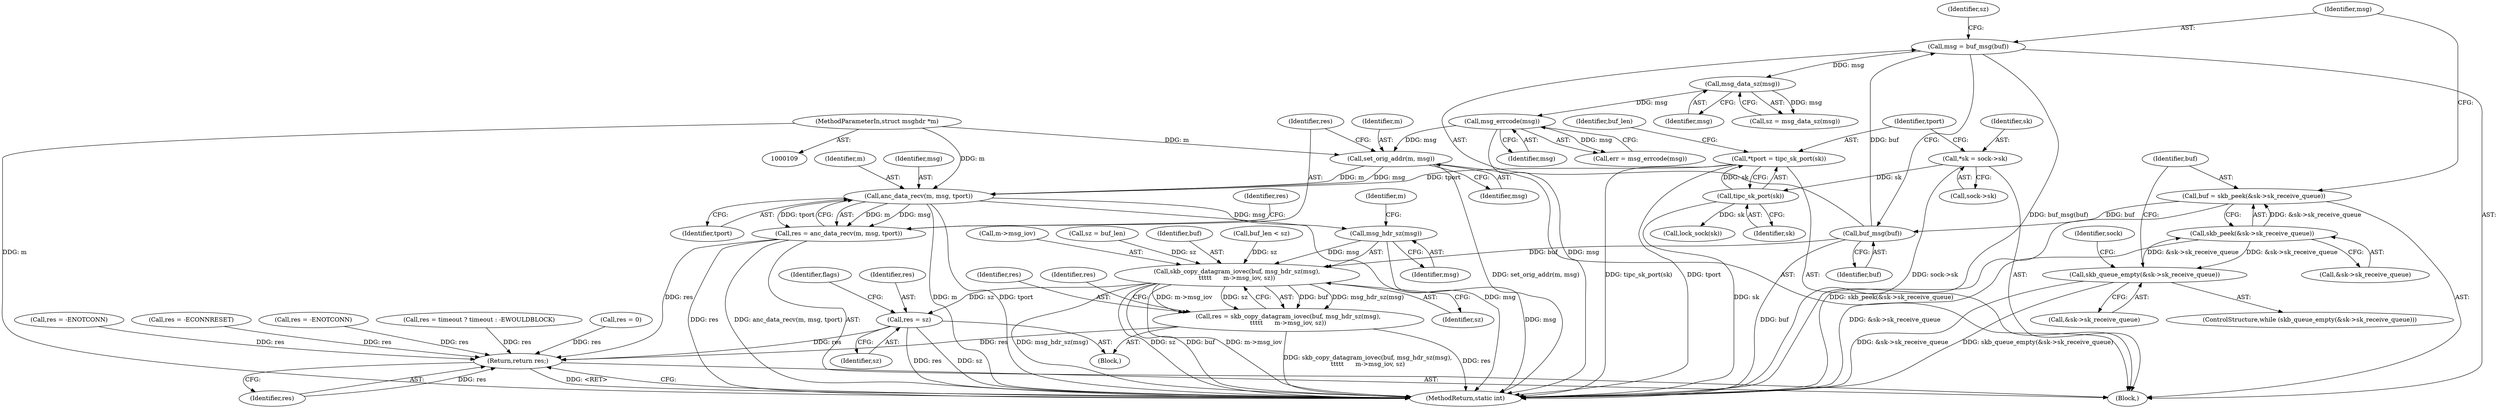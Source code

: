 digraph "0_linux_60085c3d009b0df252547adb336d1ccca5ce52ec@API" {
"1000247" [label="(Call,anc_data_recv(m, msg, tport))"];
"1000242" [label="(Call,set_orig_addr(m, msg))"];
"1000112" [label="(MethodParameterIn,struct msghdr *m)"];
"1000230" [label="(Call,msg_errcode(msg))"];
"1000226" [label="(Call,msg_data_sz(msg))"];
"1000220" [label="(Call,msg = buf_msg(buf))"];
"1000222" [label="(Call,buf_msg(buf))"];
"1000213" [label="(Call,buf = skb_peek(&sk->sk_receive_queue))"];
"1000215" [label="(Call,skb_peek(&sk->sk_receive_queue))"];
"1000169" [label="(Call,skb_queue_empty(&sk->sk_receive_queue))"];
"1000123" [label="(Call,*tport = tipc_sk_port(sk))"];
"1000125" [label="(Call,tipc_sk_port(sk))"];
"1000117" [label="(Call,*sk = sock->sk)"];
"1000245" [label="(Call,res = anc_data_recv(m, msg, tport))"];
"1000344" [label="(Return,return res;)"];
"1000276" [label="(Call,msg_hdr_sz(msg))"];
"1000274" [label="(Call,skb_copy_datagram_iovec(buf, msg_hdr_sz(msg),\n\t\t\t\t\t      m->msg_iov, sz))"];
"1000272" [label="(Call,res = skb_copy_datagram_iovec(buf, msg_hdr_sz(msg),\n\t\t\t\t\t      m->msg_iov, sz))"];
"1000285" [label="(Call,res = sz)"];
"1000285" [label="(Call,res = sz)"];
"1000242" [label="(Call,set_orig_addr(m, msg))"];
"1000224" [label="(Call,sz = msg_data_sz(msg))"];
"1000230" [label="(Call,msg_errcode(msg))"];
"1000112" [label="(MethodParameterIn,struct msghdr *m)"];
"1000273" [label="(Identifier,res)"];
"1000249" [label="(Identifier,msg)"];
"1000126" [label="(Identifier,sk)"];
"1000178" [label="(Identifier,sock)"];
"1000124" [label="(Identifier,tport)"];
"1000279" [label="(Identifier,m)"];
"1000345" [label="(Identifier,res)"];
"1000264" [label="(Call,sz = buf_len)"];
"1000118" [label="(Identifier,sk)"];
"1000228" [label="(Call,err = msg_errcode(msg))"];
"1000281" [label="(Identifier,sz)"];
"1000222" [label="(Call,buf_msg(buf))"];
"1000244" [label="(Identifier,msg)"];
"1000225" [label="(Identifier,sz)"];
"1000223" [label="(Identifier,buf)"];
"1000213" [label="(Call,buf = skb_peek(&sk->sk_receive_queue))"];
"1000227" [label="(Identifier,msg)"];
"1000344" [label="(Return,return res;)"];
"1000274" [label="(Call,skb_copy_datagram_iovec(buf, msg_hdr_sz(msg),\n\t\t\t\t\t      m->msg_iov, sz))"];
"1000169" [label="(Call,skb_queue_empty(&sk->sk_receive_queue))"];
"1000283" [label="(Identifier,res)"];
"1000286" [label="(Identifier,res)"];
"1000216" [label="(Call,&sk->sk_receive_queue)"];
"1000125" [label="(Call,tipc_sk_port(sk))"];
"1000140" [label="(Call,lock_sock(sk))"];
"1000119" [label="(Call,sock->sk)"];
"1000252" [label="(Identifier,res)"];
"1000308" [label="(Call,res = -ECONNRESET)"];
"1000346" [label="(MethodReturn,static int)"];
"1000214" [label="(Identifier,buf)"];
"1000277" [label="(Identifier,msg)"];
"1000287" [label="(Identifier,sz)"];
"1000248" [label="(Identifier,m)"];
"1000275" [label="(Identifier,buf)"];
"1000150" [label="(Call,res = -ENOTCONN)"];
"1000260" [label="(Call,buf_len < sz)"];
"1000221" [label="(Identifier,msg)"];
"1000226" [label="(Call,msg_data_sz(msg))"];
"1000117" [label="(Call,*sk = sock->sk)"];
"1000243" [label="(Identifier,m)"];
"1000123" [label="(Call,*tport = tipc_sk_port(sk))"];
"1000170" [label="(Call,&sk->sk_receive_queue)"];
"1000272" [label="(Call,res = skb_copy_datagram_iovec(buf, msg_hdr_sz(msg),\n\t\t\t\t\t      m->msg_iov, sz))"];
"1000215" [label="(Call,skb_peek(&sk->sk_receive_queue))"];
"1000278" [label="(Call,m->msg_iov)"];
"1000220" [label="(Call,msg = buf_msg(buf))"];
"1000245" [label="(Call,res = anc_data_recv(m, msg, tport))"];
"1000246" [label="(Identifier,res)"];
"1000247" [label="(Call,anc_data_recv(m, msg, tport))"];
"1000192" [label="(Call,res = timeout ? timeout : -EWOULDBLOCK)"];
"1000304" [label="(Call,res = 0)"];
"1000168" [label="(ControlStructure,while (skb_queue_empty(&sk->sk_receive_queue)))"];
"1000115" [label="(Block,)"];
"1000316" [label="(Identifier,flags)"];
"1000257" [label="(Block,)"];
"1000231" [label="(Identifier,msg)"];
"1000250" [label="(Identifier,tport)"];
"1000136" [label="(Identifier,buf_len)"];
"1000182" [label="(Call,res = -ENOTCONN)"];
"1000276" [label="(Call,msg_hdr_sz(msg))"];
"1000247" -> "1000245"  [label="AST: "];
"1000247" -> "1000250"  [label="CFG: "];
"1000248" -> "1000247"  [label="AST: "];
"1000249" -> "1000247"  [label="AST: "];
"1000250" -> "1000247"  [label="AST: "];
"1000245" -> "1000247"  [label="CFG: "];
"1000247" -> "1000346"  [label="DDG: m"];
"1000247" -> "1000346"  [label="DDG: tport"];
"1000247" -> "1000346"  [label="DDG: msg"];
"1000247" -> "1000245"  [label="DDG: m"];
"1000247" -> "1000245"  [label="DDG: msg"];
"1000247" -> "1000245"  [label="DDG: tport"];
"1000242" -> "1000247"  [label="DDG: m"];
"1000242" -> "1000247"  [label="DDG: msg"];
"1000112" -> "1000247"  [label="DDG: m"];
"1000123" -> "1000247"  [label="DDG: tport"];
"1000247" -> "1000276"  [label="DDG: msg"];
"1000242" -> "1000115"  [label="AST: "];
"1000242" -> "1000244"  [label="CFG: "];
"1000243" -> "1000242"  [label="AST: "];
"1000244" -> "1000242"  [label="AST: "];
"1000246" -> "1000242"  [label="CFG: "];
"1000242" -> "1000346"  [label="DDG: set_orig_addr(m, msg)"];
"1000112" -> "1000242"  [label="DDG: m"];
"1000230" -> "1000242"  [label="DDG: msg"];
"1000112" -> "1000109"  [label="AST: "];
"1000112" -> "1000346"  [label="DDG: m"];
"1000230" -> "1000228"  [label="AST: "];
"1000230" -> "1000231"  [label="CFG: "];
"1000231" -> "1000230"  [label="AST: "];
"1000228" -> "1000230"  [label="CFG: "];
"1000230" -> "1000346"  [label="DDG: msg"];
"1000230" -> "1000228"  [label="DDG: msg"];
"1000226" -> "1000230"  [label="DDG: msg"];
"1000226" -> "1000224"  [label="AST: "];
"1000226" -> "1000227"  [label="CFG: "];
"1000227" -> "1000226"  [label="AST: "];
"1000224" -> "1000226"  [label="CFG: "];
"1000226" -> "1000224"  [label="DDG: msg"];
"1000220" -> "1000226"  [label="DDG: msg"];
"1000220" -> "1000115"  [label="AST: "];
"1000220" -> "1000222"  [label="CFG: "];
"1000221" -> "1000220"  [label="AST: "];
"1000222" -> "1000220"  [label="AST: "];
"1000225" -> "1000220"  [label="CFG: "];
"1000220" -> "1000346"  [label="DDG: buf_msg(buf)"];
"1000222" -> "1000220"  [label="DDG: buf"];
"1000222" -> "1000223"  [label="CFG: "];
"1000223" -> "1000222"  [label="AST: "];
"1000222" -> "1000346"  [label="DDG: buf"];
"1000213" -> "1000222"  [label="DDG: buf"];
"1000222" -> "1000274"  [label="DDG: buf"];
"1000213" -> "1000115"  [label="AST: "];
"1000213" -> "1000215"  [label="CFG: "];
"1000214" -> "1000213"  [label="AST: "];
"1000215" -> "1000213"  [label="AST: "];
"1000221" -> "1000213"  [label="CFG: "];
"1000213" -> "1000346"  [label="DDG: skb_peek(&sk->sk_receive_queue)"];
"1000215" -> "1000213"  [label="DDG: &sk->sk_receive_queue"];
"1000215" -> "1000216"  [label="CFG: "];
"1000216" -> "1000215"  [label="AST: "];
"1000215" -> "1000346"  [label="DDG: &sk->sk_receive_queue"];
"1000215" -> "1000169"  [label="DDG: &sk->sk_receive_queue"];
"1000169" -> "1000215"  [label="DDG: &sk->sk_receive_queue"];
"1000169" -> "1000168"  [label="AST: "];
"1000169" -> "1000170"  [label="CFG: "];
"1000170" -> "1000169"  [label="AST: "];
"1000178" -> "1000169"  [label="CFG: "];
"1000214" -> "1000169"  [label="CFG: "];
"1000169" -> "1000346"  [label="DDG: skb_queue_empty(&sk->sk_receive_queue)"];
"1000169" -> "1000346"  [label="DDG: &sk->sk_receive_queue"];
"1000123" -> "1000115"  [label="AST: "];
"1000123" -> "1000125"  [label="CFG: "];
"1000124" -> "1000123"  [label="AST: "];
"1000125" -> "1000123"  [label="AST: "];
"1000136" -> "1000123"  [label="CFG: "];
"1000123" -> "1000346"  [label="DDG: tipc_sk_port(sk)"];
"1000123" -> "1000346"  [label="DDG: tport"];
"1000125" -> "1000123"  [label="DDG: sk"];
"1000125" -> "1000126"  [label="CFG: "];
"1000126" -> "1000125"  [label="AST: "];
"1000125" -> "1000346"  [label="DDG: sk"];
"1000117" -> "1000125"  [label="DDG: sk"];
"1000125" -> "1000140"  [label="DDG: sk"];
"1000117" -> "1000115"  [label="AST: "];
"1000117" -> "1000119"  [label="CFG: "];
"1000118" -> "1000117"  [label="AST: "];
"1000119" -> "1000117"  [label="AST: "];
"1000124" -> "1000117"  [label="CFG: "];
"1000117" -> "1000346"  [label="DDG: sock->sk"];
"1000245" -> "1000115"  [label="AST: "];
"1000246" -> "1000245"  [label="AST: "];
"1000252" -> "1000245"  [label="CFG: "];
"1000245" -> "1000346"  [label="DDG: res"];
"1000245" -> "1000346"  [label="DDG: anc_data_recv(m, msg, tport)"];
"1000245" -> "1000344"  [label="DDG: res"];
"1000344" -> "1000115"  [label="AST: "];
"1000344" -> "1000345"  [label="CFG: "];
"1000345" -> "1000344"  [label="AST: "];
"1000346" -> "1000344"  [label="CFG: "];
"1000344" -> "1000346"  [label="DDG: <RET>"];
"1000345" -> "1000344"  [label="DDG: res"];
"1000150" -> "1000344"  [label="DDG: res"];
"1000304" -> "1000344"  [label="DDG: res"];
"1000272" -> "1000344"  [label="DDG: res"];
"1000192" -> "1000344"  [label="DDG: res"];
"1000182" -> "1000344"  [label="DDG: res"];
"1000285" -> "1000344"  [label="DDG: res"];
"1000308" -> "1000344"  [label="DDG: res"];
"1000276" -> "1000274"  [label="AST: "];
"1000276" -> "1000277"  [label="CFG: "];
"1000277" -> "1000276"  [label="AST: "];
"1000279" -> "1000276"  [label="CFG: "];
"1000276" -> "1000346"  [label="DDG: msg"];
"1000276" -> "1000274"  [label="DDG: msg"];
"1000274" -> "1000272"  [label="AST: "];
"1000274" -> "1000281"  [label="CFG: "];
"1000275" -> "1000274"  [label="AST: "];
"1000278" -> "1000274"  [label="AST: "];
"1000281" -> "1000274"  [label="AST: "];
"1000272" -> "1000274"  [label="CFG: "];
"1000274" -> "1000346"  [label="DDG: buf"];
"1000274" -> "1000346"  [label="DDG: m->msg_iov"];
"1000274" -> "1000346"  [label="DDG: msg_hdr_sz(msg)"];
"1000274" -> "1000346"  [label="DDG: sz"];
"1000274" -> "1000272"  [label="DDG: buf"];
"1000274" -> "1000272"  [label="DDG: msg_hdr_sz(msg)"];
"1000274" -> "1000272"  [label="DDG: m->msg_iov"];
"1000274" -> "1000272"  [label="DDG: sz"];
"1000264" -> "1000274"  [label="DDG: sz"];
"1000260" -> "1000274"  [label="DDG: sz"];
"1000274" -> "1000285"  [label="DDG: sz"];
"1000272" -> "1000257"  [label="AST: "];
"1000273" -> "1000272"  [label="AST: "];
"1000283" -> "1000272"  [label="CFG: "];
"1000272" -> "1000346"  [label="DDG: skb_copy_datagram_iovec(buf, msg_hdr_sz(msg),\n\t\t\t\t\t      m->msg_iov, sz)"];
"1000272" -> "1000346"  [label="DDG: res"];
"1000285" -> "1000257"  [label="AST: "];
"1000285" -> "1000287"  [label="CFG: "];
"1000286" -> "1000285"  [label="AST: "];
"1000287" -> "1000285"  [label="AST: "];
"1000316" -> "1000285"  [label="CFG: "];
"1000285" -> "1000346"  [label="DDG: res"];
"1000285" -> "1000346"  [label="DDG: sz"];
}
